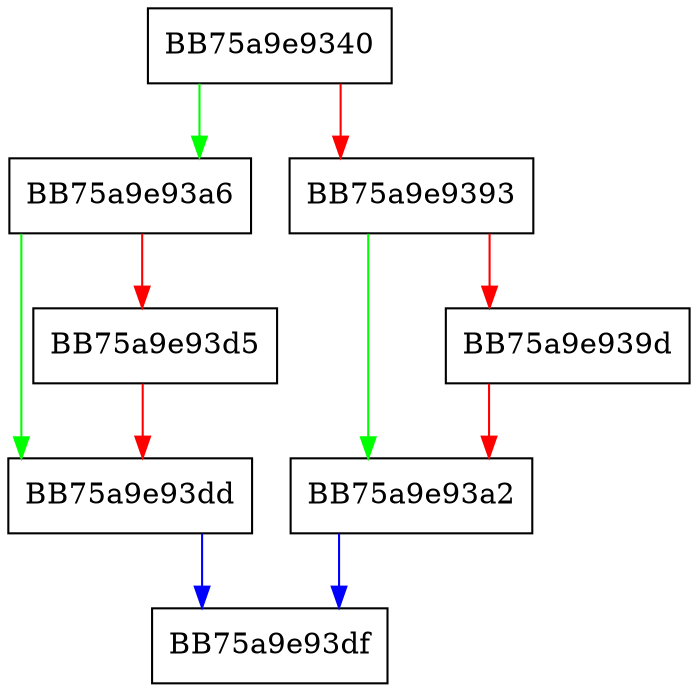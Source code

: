 digraph AddByRid {
  node [shape="box"];
  graph [splines=ortho];
  BB75a9e9340 -> BB75a9e93a6 [color="green"];
  BB75a9e9340 -> BB75a9e9393 [color="red"];
  BB75a9e9393 -> BB75a9e93a2 [color="green"];
  BB75a9e9393 -> BB75a9e939d [color="red"];
  BB75a9e939d -> BB75a9e93a2 [color="red"];
  BB75a9e93a2 -> BB75a9e93df [color="blue"];
  BB75a9e93a6 -> BB75a9e93dd [color="green"];
  BB75a9e93a6 -> BB75a9e93d5 [color="red"];
  BB75a9e93d5 -> BB75a9e93dd [color="red"];
  BB75a9e93dd -> BB75a9e93df [color="blue"];
}
